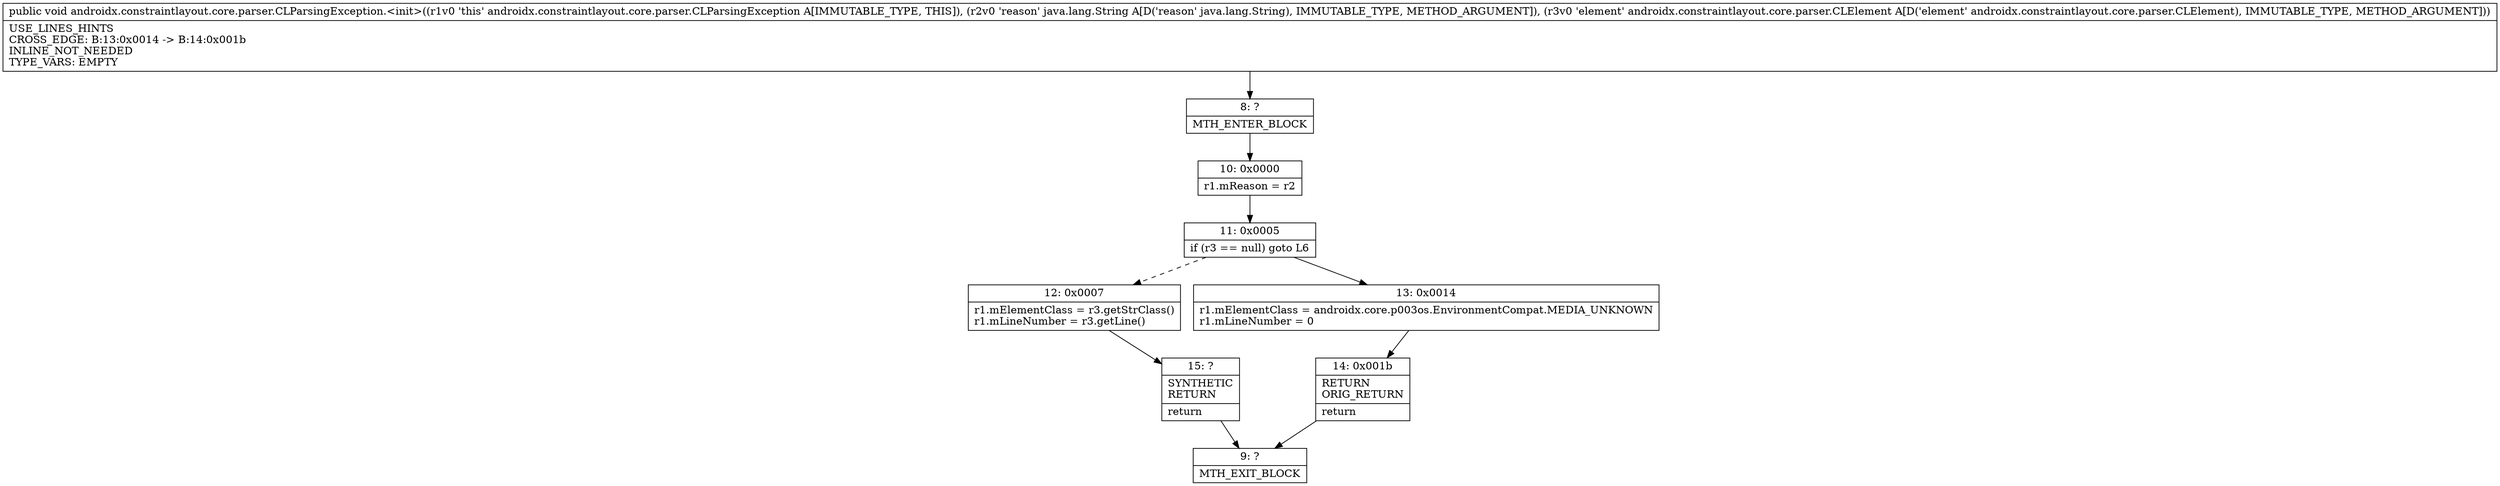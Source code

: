 digraph "CFG forandroidx.constraintlayout.core.parser.CLParsingException.\<init\>(Ljava\/lang\/String;Landroidx\/constraintlayout\/core\/parser\/CLElement;)V" {
Node_8 [shape=record,label="{8\:\ ?|MTH_ENTER_BLOCK\l}"];
Node_10 [shape=record,label="{10\:\ 0x0000|r1.mReason = r2\l}"];
Node_11 [shape=record,label="{11\:\ 0x0005|if (r3 == null) goto L6\l}"];
Node_12 [shape=record,label="{12\:\ 0x0007|r1.mElementClass = r3.getStrClass()\lr1.mLineNumber = r3.getLine()\l}"];
Node_15 [shape=record,label="{15\:\ ?|SYNTHETIC\lRETURN\l|return\l}"];
Node_9 [shape=record,label="{9\:\ ?|MTH_EXIT_BLOCK\l}"];
Node_13 [shape=record,label="{13\:\ 0x0014|r1.mElementClass = androidx.core.p003os.EnvironmentCompat.MEDIA_UNKNOWN\lr1.mLineNumber = 0\l}"];
Node_14 [shape=record,label="{14\:\ 0x001b|RETURN\lORIG_RETURN\l|return\l}"];
MethodNode[shape=record,label="{public void androidx.constraintlayout.core.parser.CLParsingException.\<init\>((r1v0 'this' androidx.constraintlayout.core.parser.CLParsingException A[IMMUTABLE_TYPE, THIS]), (r2v0 'reason' java.lang.String A[D('reason' java.lang.String), IMMUTABLE_TYPE, METHOD_ARGUMENT]), (r3v0 'element' androidx.constraintlayout.core.parser.CLElement A[D('element' androidx.constraintlayout.core.parser.CLElement), IMMUTABLE_TYPE, METHOD_ARGUMENT]))  | USE_LINES_HINTS\lCROSS_EDGE: B:13:0x0014 \-\> B:14:0x001b\lINLINE_NOT_NEEDED\lTYPE_VARS: EMPTY\l}"];
MethodNode -> Node_8;Node_8 -> Node_10;
Node_10 -> Node_11;
Node_11 -> Node_12[style=dashed];
Node_11 -> Node_13;
Node_12 -> Node_15;
Node_15 -> Node_9;
Node_13 -> Node_14;
Node_14 -> Node_9;
}

